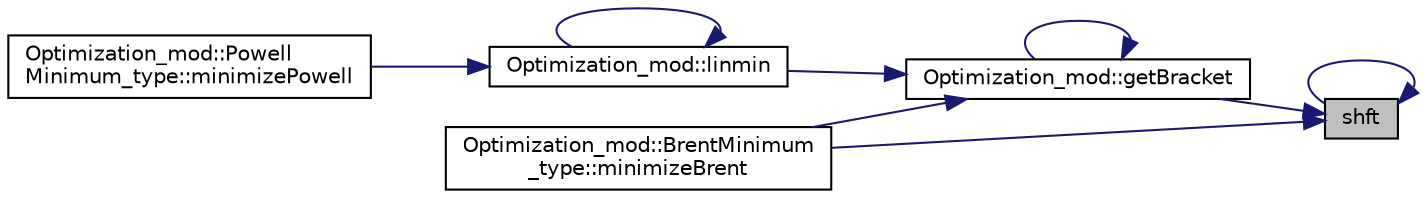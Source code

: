 digraph "shft"
{
 // LATEX_PDF_SIZE
  edge [fontname="Helvetica",fontsize="10",labelfontname="Helvetica",labelfontsize="10"];
  node [fontname="Helvetica",fontsize="10",shape=record];
  rankdir="RL";
  Node1 [label="shft",height=0.2,width=0.4,color="black", fillcolor="grey75", style="filled", fontcolor="black",tooltip=" "];
  Node1 -> Node2 [dir="back",color="midnightblue",fontsize="10",style="solid",fontname="Helvetica"];
  Node2 [label="Optimization_mod::getBracket",height=0.2,width=0.4,color="black", fillcolor="white", style="filled",URL="$namespaceOptimization__mod.html#a0b6cd7d39fc75e169f1fe7a5f483a81d",tooltip=" "];
  Node2 -> Node2 [dir="back",color="midnightblue",fontsize="10",style="solid",fontname="Helvetica"];
  Node2 -> Node3 [dir="back",color="midnightblue",fontsize="10",style="solid",fontname="Helvetica"];
  Node3 [label="Optimization_mod::linmin",height=0.2,width=0.4,color="black", fillcolor="white", style="filled",URL="$namespaceOptimization__mod.html#aebe3a8fca8fc054a8bb0aa1177d40326",tooltip=" "];
  Node3 -> Node3 [dir="back",color="midnightblue",fontsize="10",style="solid",fontname="Helvetica"];
  Node3 -> Node4 [dir="back",color="midnightblue",fontsize="10",style="solid",fontname="Helvetica"];
  Node4 [label="Optimization_mod::Powell\lMinimum_type::minimizePowell",height=0.2,width=0.4,color="black", fillcolor="white", style="filled",URL="$structOptimization__mod_1_1PowellMinimum__type.html#a7b6603faee5a005aa261c18351d67182",tooltip="The constructor of the class PowellMinimum_type."];
  Node2 -> Node5 [dir="back",color="midnightblue",fontsize="10",style="solid",fontname="Helvetica"];
  Node5 [label="Optimization_mod::BrentMinimum\l_type::minimizeBrent",height=0.2,width=0.4,color="black", fillcolor="white", style="filled",URL="$structOptimization__mod_1_1BrentMinimum__type.html#a9806c3c715403324d317fef79ee6a72f",tooltip="The constructor of the class BrentMinimum_type. Compute the minimum of the input 1-dimensional functi..."];
  Node1 -> Node5 [dir="back",color="midnightblue",fontsize="10",style="solid",fontname="Helvetica"];
  Node1 -> Node1 [dir="back",color="midnightblue",fontsize="10",style="solid",fontname="Helvetica"];
}

